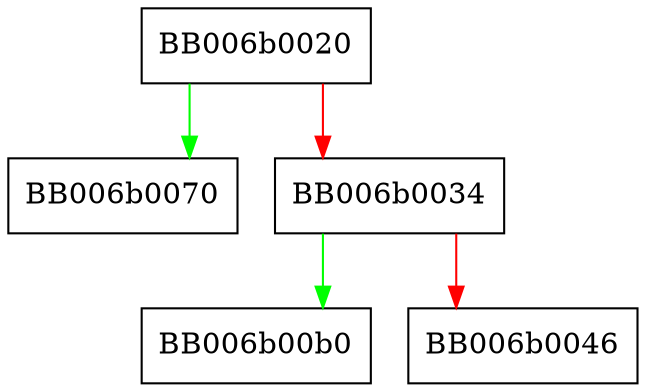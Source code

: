 digraph dsa_pki_priv_to_der {
  node [shape="box"];
  graph [splines=ortho];
  BB006b0020 -> BB006b0070 [color="green"];
  BB006b0020 -> BB006b0034 [color="red"];
  BB006b0034 -> BB006b00b0 [color="green"];
  BB006b0034 -> BB006b0046 [color="red"];
}